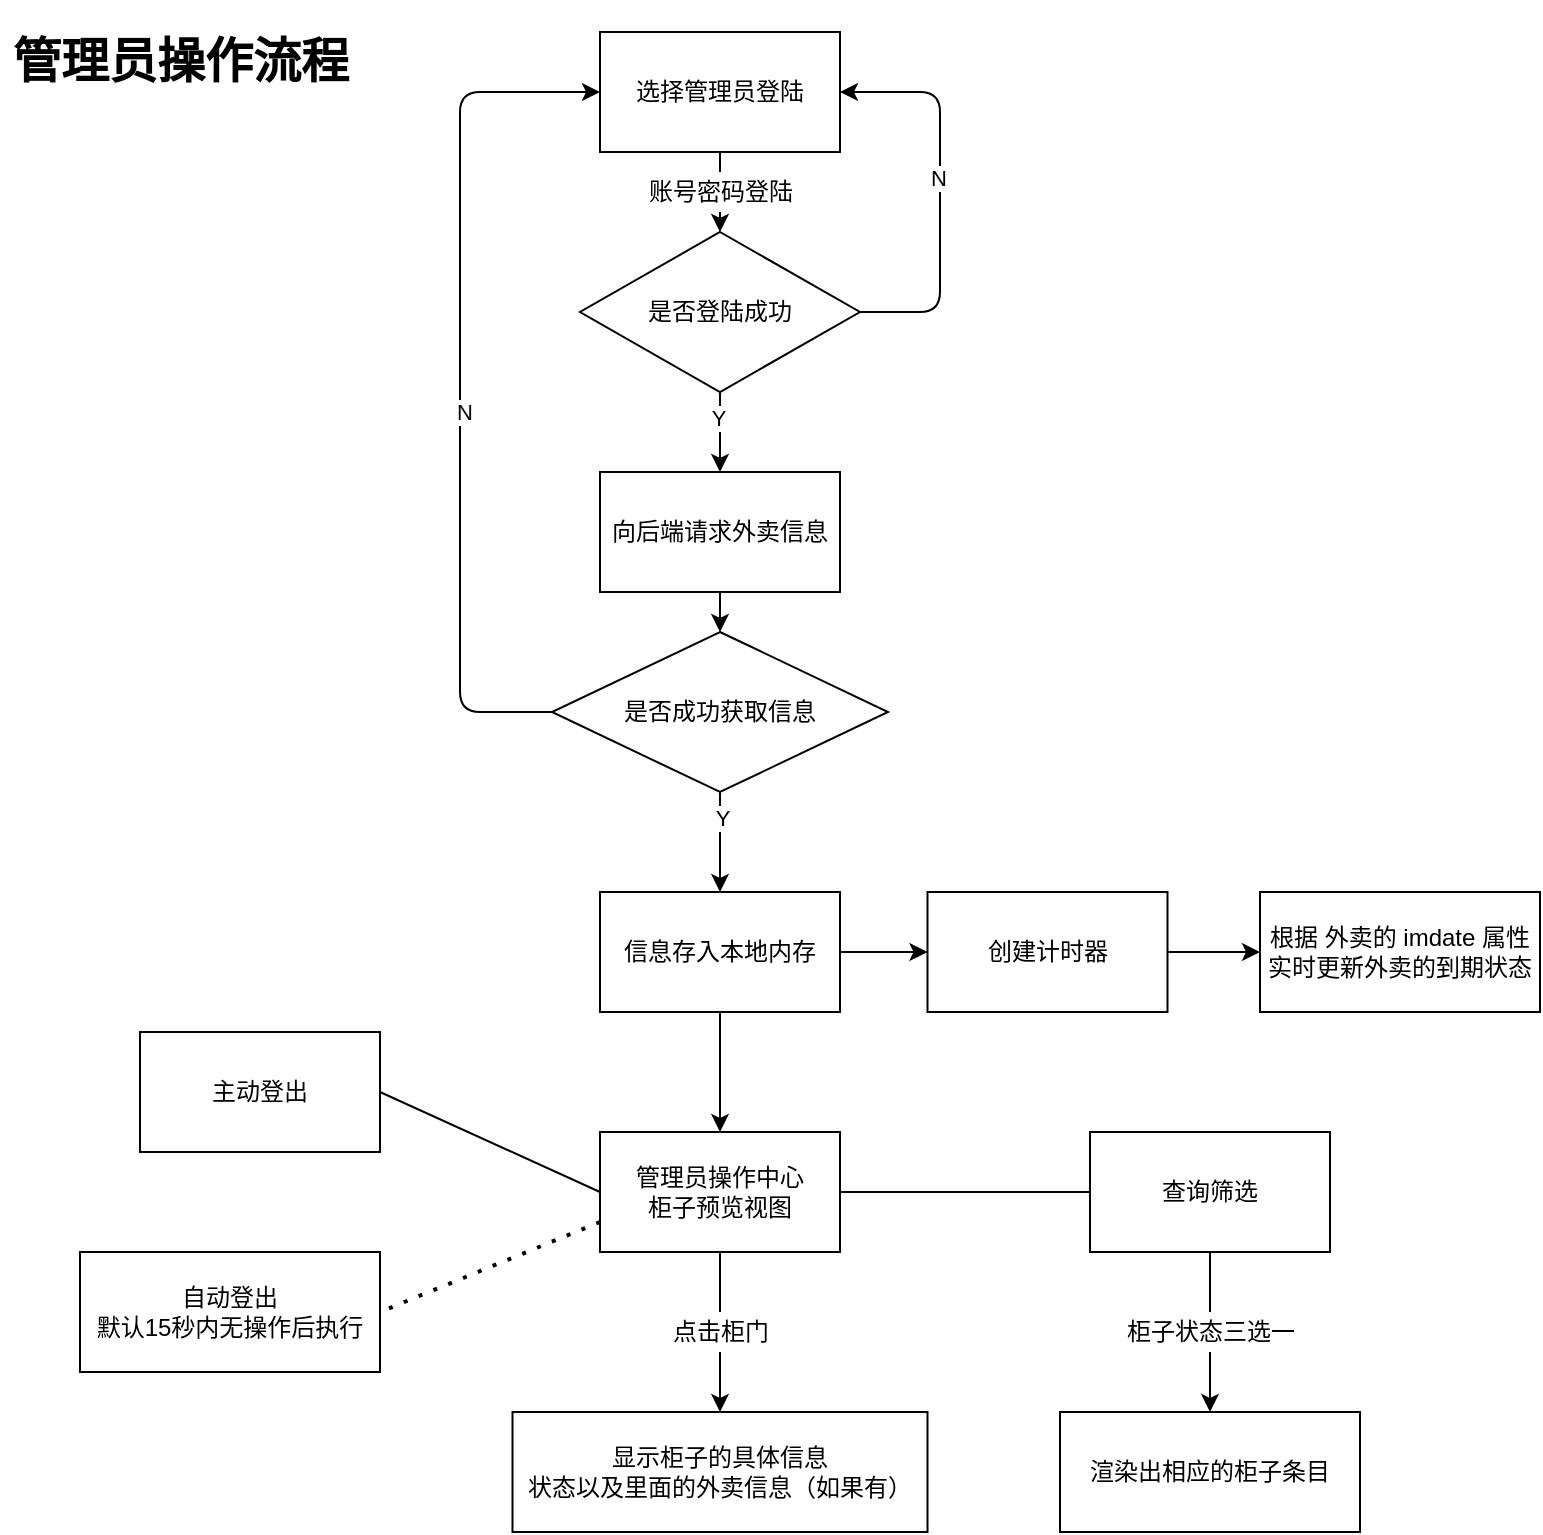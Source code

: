 <mxfile>
    <diagram id="0qNO2PTvNy059C7MQkS_" name="第 1 页">
        <mxGraphModel dx="863" dy="709" grid="1" gridSize="10" guides="1" tooltips="1" connect="1" arrows="1" fold="1" page="1" pageScale="1" pageWidth="827" pageHeight="1169" math="0" shadow="0">
            <root>
                <mxCell id="0"/>
                <mxCell id="1" parent="0"/>
                <mxCell id="5" value="选择管理员登陆" style="rounded=0;whiteSpace=wrap;html=1;" parent="1" vertex="1">
                    <mxGeometry x="340" y="40" width="120" height="60" as="geometry"/>
                </mxCell>
                <mxCell id="6" value="" style="endArrow=classic;html=1;exitX=0.5;exitY=1;exitDx=0;exitDy=0;startArrow=none;entryX=0.5;entryY=0;entryDx=0;entryDy=0;" parent="1" source="7" target="11" edge="1">
                    <mxGeometry width="50" height="50" relative="1" as="geometry">
                        <mxPoint x="610" y="160" as="sourcePoint"/>
                        <mxPoint x="400" y="150" as="targetPoint"/>
                    </mxGeometry>
                </mxCell>
                <mxCell id="9" value="&lt;h1&gt;管理员操作流程&lt;/h1&gt;" style="text;html=1;align=center;verticalAlign=middle;resizable=0;points=[];autosize=1;strokeColor=none;fillColor=none;" parent="1" vertex="1">
                    <mxGeometry x="40" y="30" width="180" height="50" as="geometry"/>
                </mxCell>
                <mxCell id="7" value="账号密码登陆" style="text;html=1;align=center;verticalAlign=middle;resizable=0;points=[];autosize=1;strokeColor=none;fillColor=none;" parent="1" vertex="1">
                    <mxGeometry x="355" y="110" width="90" height="20" as="geometry"/>
                </mxCell>
                <mxCell id="10" value="" style="endArrow=none;html=1;exitX=0.5;exitY=1;exitDx=0;exitDy=0;" parent="1" source="5" target="7" edge="1">
                    <mxGeometry width="50" height="50" relative="1" as="geometry">
                        <mxPoint x="400" y="100" as="sourcePoint"/>
                        <mxPoint x="400" y="150" as="targetPoint"/>
                    </mxGeometry>
                </mxCell>
                <mxCell id="14" value="" style="edgeStyle=none;html=1;" parent="1" source="11" target="13" edge="1">
                    <mxGeometry relative="1" as="geometry"/>
                </mxCell>
                <mxCell id="16" value="Y" style="edgeLabel;html=1;align=center;verticalAlign=middle;resizable=0;points=[];" parent="14" vertex="1" connectable="0">
                    <mxGeometry x="-0.378" y="-1" relative="1" as="geometry">
                        <mxPoint as="offset"/>
                    </mxGeometry>
                </mxCell>
                <mxCell id="17" style="edgeStyle=none;html=1;" parent="1" source="11" edge="1">
                    <mxGeometry relative="1" as="geometry">
                        <mxPoint x="460" y="70" as="targetPoint"/>
                        <Array as="points">
                            <mxPoint x="510" y="180"/>
                            <mxPoint x="510" y="140"/>
                            <mxPoint x="510" y="70"/>
                        </Array>
                    </mxGeometry>
                </mxCell>
                <mxCell id="18" value="N" style="edgeLabel;html=1;align=center;verticalAlign=middle;resizable=0;points=[];" parent="17" vertex="1" connectable="0">
                    <mxGeometry x="0.072" y="1" relative="1" as="geometry">
                        <mxPoint as="offset"/>
                    </mxGeometry>
                </mxCell>
                <mxCell id="11" value="是否登陆成功" style="rhombus;whiteSpace=wrap;html=1;fontFamily=Helvetica;" parent="1" vertex="1">
                    <mxGeometry x="330" y="140" width="140" height="80" as="geometry"/>
                </mxCell>
                <mxCell id="20" value="" style="edgeStyle=none;html=1;" parent="1" source="13" target="19" edge="1">
                    <mxGeometry relative="1" as="geometry"/>
                </mxCell>
                <mxCell id="13" value="向后端请求外卖信息" style="whiteSpace=wrap;html=1;fontFamily=Helvetica;" parent="1" vertex="1">
                    <mxGeometry x="340" y="260" width="120" height="60" as="geometry"/>
                </mxCell>
                <mxCell id="21" style="edgeStyle=none;html=1;entryX=0;entryY=0.5;entryDx=0;entryDy=0;" parent="1" source="19" target="5" edge="1">
                    <mxGeometry relative="1" as="geometry">
                        <Array as="points">
                            <mxPoint x="270" y="380"/>
                            <mxPoint x="270" y="70"/>
                        </Array>
                    </mxGeometry>
                </mxCell>
                <mxCell id="22" value="N" style="edgeLabel;html=1;align=center;verticalAlign=middle;resizable=0;points=[];" parent="21" vertex="1" connectable="0">
                    <mxGeometry x="-0.078" y="-2" relative="1" as="geometry">
                        <mxPoint as="offset"/>
                    </mxGeometry>
                </mxCell>
                <mxCell id="24" value="" style="edgeStyle=none;html=1;exitX=0.5;exitY=1;exitDx=0;exitDy=0;" parent="1" source="44" target="23" edge="1">
                    <mxGeometry relative="1" as="geometry">
                        <mxPoint x="400" y="680" as="sourcePoint"/>
                        <Array as="points"/>
                    </mxGeometry>
                </mxCell>
                <mxCell id="45" value="" style="edgeStyle=none;html=1;" edge="1" parent="1" source="19" target="44">
                    <mxGeometry relative="1" as="geometry"/>
                </mxCell>
                <mxCell id="50" value="Y" style="edgeLabel;html=1;align=center;verticalAlign=middle;resizable=0;points=[];" vertex="1" connectable="0" parent="45">
                    <mxGeometry x="-0.481" y="1" relative="1" as="geometry">
                        <mxPoint as="offset"/>
                    </mxGeometry>
                </mxCell>
                <mxCell id="19" value="是否成功获取信息" style="rhombus;whiteSpace=wrap;html=1;" parent="1" vertex="1">
                    <mxGeometry x="316" y="340" width="168" height="80" as="geometry"/>
                </mxCell>
                <mxCell id="38" value="" style="edgeStyle=none;html=1;startArrow=none;" parent="1" source="39" target="37" edge="1">
                    <mxGeometry relative="1" as="geometry"/>
                </mxCell>
                <mxCell id="23" value="管理员操作中心&lt;br&gt;柜子预览视图" style="rounded=0;whiteSpace=wrap;html=1;" parent="1" vertex="1">
                    <mxGeometry x="340" y="590" width="120" height="60" as="geometry"/>
                </mxCell>
                <mxCell id="25" value="自动登出&lt;br&gt;&lt;span style=&quot;text-align: left&quot;&gt;默认15秒内无操作后执行&lt;/span&gt;" style="rounded=0;whiteSpace=wrap;html=1;" parent="1" vertex="1">
                    <mxGeometry x="80" y="650" width="150" height="60" as="geometry"/>
                </mxCell>
                <mxCell id="27" value="" style="endArrow=none;dashed=1;html=1;dashPattern=1 3;strokeWidth=2;exitX=0;exitY=0.75;exitDx=0;exitDy=0;entryX=1;entryY=0.5;entryDx=0;entryDy=0;" parent="1" source="23" target="25" edge="1">
                    <mxGeometry width="50" height="50" relative="1" as="geometry">
                        <mxPoint x="520" y="670" as="sourcePoint"/>
                        <mxPoint x="520" y="690" as="targetPoint"/>
                    </mxGeometry>
                </mxCell>
                <mxCell id="28" value="主动登出&lt;br&gt;" style="rounded=0;whiteSpace=wrap;html=1;" parent="1" vertex="1">
                    <mxGeometry x="110" y="540" width="120" height="60" as="geometry"/>
                </mxCell>
                <mxCell id="29" value="" style="endArrow=none;html=1;entryX=0;entryY=0.5;entryDx=0;entryDy=0;exitX=1;exitY=0.5;exitDx=0;exitDy=0;" parent="1" source="28" target="23" edge="1">
                    <mxGeometry width="50" height="50" relative="1" as="geometry">
                        <mxPoint x="350" y="530" as="sourcePoint"/>
                        <mxPoint x="400" y="480" as="targetPoint"/>
                    </mxGeometry>
                </mxCell>
                <mxCell id="33" value="" style="edgeStyle=none;html=1;startArrow=none;" parent="1" source="34" target="32" edge="1">
                    <mxGeometry relative="1" as="geometry"/>
                </mxCell>
                <mxCell id="30" value="查询筛选" style="whiteSpace=wrap;html=1;" parent="1" vertex="1">
                    <mxGeometry x="585" y="590" width="120" height="60" as="geometry"/>
                </mxCell>
                <mxCell id="32" value="渲染出相应的柜子条目" style="whiteSpace=wrap;html=1;" parent="1" vertex="1">
                    <mxGeometry x="570" y="730" width="150" height="60" as="geometry"/>
                </mxCell>
                <mxCell id="34" value="柜子状态三选一" style="text;html=1;align=center;verticalAlign=middle;resizable=0;points=[];autosize=1;strokeColor=none;fillColor=none;" parent="1" vertex="1">
                    <mxGeometry x="595" y="680" width="100" height="20" as="geometry"/>
                </mxCell>
                <mxCell id="35" value="" style="edgeStyle=none;html=1;endArrow=none;" parent="1" source="30" target="34" edge="1">
                    <mxGeometry relative="1" as="geometry">
                        <mxPoint x="645" y="650" as="sourcePoint"/>
                        <mxPoint x="645" y="730" as="targetPoint"/>
                    </mxGeometry>
                </mxCell>
                <mxCell id="36" value="" style="endArrow=none;html=1;entryX=0;entryY=0.5;entryDx=0;entryDy=0;exitX=1;exitY=0.5;exitDx=0;exitDy=0;" parent="1" source="23" target="30" edge="1">
                    <mxGeometry width="50" height="50" relative="1" as="geometry">
                        <mxPoint x="470" y="760" as="sourcePoint"/>
                        <mxPoint x="520" y="710" as="targetPoint"/>
                    </mxGeometry>
                </mxCell>
                <mxCell id="37" value="显示柜子的具体信息&lt;br&gt;状态以及里面的外卖信息（如果有）" style="whiteSpace=wrap;html=1;rounded=0;" parent="1" vertex="1">
                    <mxGeometry x="296.25" y="730" width="207.5" height="60" as="geometry"/>
                </mxCell>
                <mxCell id="39" value="&lt;span&gt;点击柜门&lt;/span&gt;" style="text;html=1;align=center;verticalAlign=middle;resizable=0;points=[];autosize=1;strokeColor=none;fillColor=none;" vertex="1" parent="1">
                    <mxGeometry x="370" y="680" width="60" height="20" as="geometry"/>
                </mxCell>
                <mxCell id="40" value="" style="edgeStyle=none;html=1;endArrow=none;" edge="1" parent="1" source="23" target="39">
                    <mxGeometry relative="1" as="geometry">
                        <mxPoint x="400" y="650" as="sourcePoint"/>
                        <mxPoint x="400" y="730" as="targetPoint"/>
                    </mxGeometry>
                </mxCell>
                <mxCell id="47" value="" style="edgeStyle=none;html=1;" edge="1" parent="1" source="44" target="46">
                    <mxGeometry relative="1" as="geometry"/>
                </mxCell>
                <mxCell id="44" value="信息存入本地内存" style="rounded=0;whiteSpace=wrap;html=1;" vertex="1" parent="1">
                    <mxGeometry x="340" y="470" width="120" height="60" as="geometry"/>
                </mxCell>
                <mxCell id="49" value="" style="edgeStyle=none;html=1;" edge="1" parent="1" source="46" target="48">
                    <mxGeometry relative="1" as="geometry"/>
                </mxCell>
                <mxCell id="46" value="创建计时器" style="whiteSpace=wrap;html=1;rounded=0;" vertex="1" parent="1">
                    <mxGeometry x="503.75" y="470" width="120" height="60" as="geometry"/>
                </mxCell>
                <mxCell id="48" value="根据 外卖的 imdate 属性实时更新外卖的到期状态" style="whiteSpace=wrap;html=1;rounded=0;" vertex="1" parent="1">
                    <mxGeometry x="670" y="470" width="140" height="60" as="geometry"/>
                </mxCell>
            </root>
        </mxGraphModel>
    </diagram>
</mxfile>